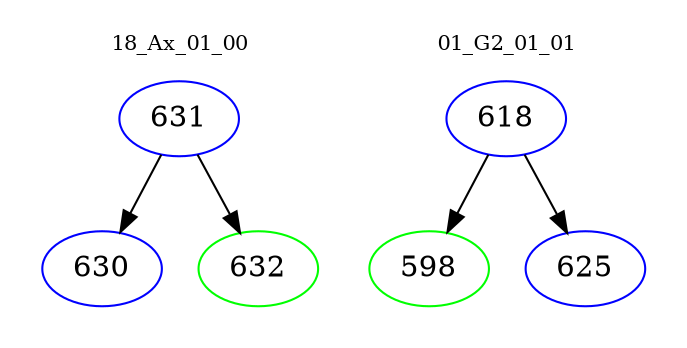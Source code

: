 digraph{
subgraph cluster_0 {
color = white
label = "18_Ax_01_00";
fontsize=10;
T0_631 [label="631", color="blue"]
T0_631 -> T0_630 [color="black"]
T0_630 [label="630", color="blue"]
T0_631 -> T0_632 [color="black"]
T0_632 [label="632", color="green"]
}
subgraph cluster_1 {
color = white
label = "01_G2_01_01";
fontsize=10;
T1_618 [label="618", color="blue"]
T1_618 -> T1_598 [color="black"]
T1_598 [label="598", color="green"]
T1_618 -> T1_625 [color="black"]
T1_625 [label="625", color="blue"]
}
}

